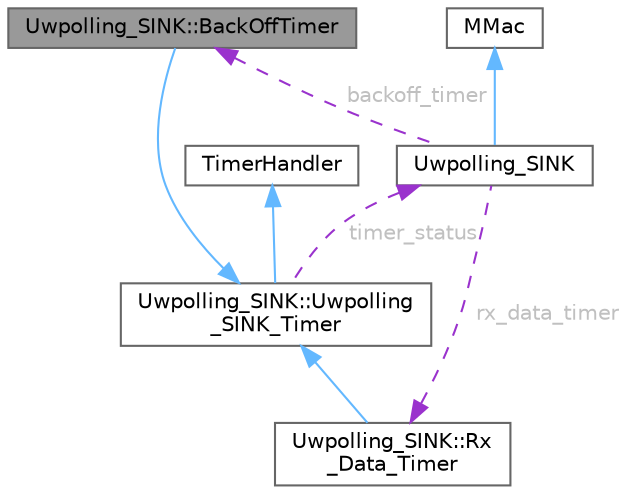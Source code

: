 digraph "Uwpolling_SINK::BackOffTimer"
{
 // LATEX_PDF_SIZE
  bgcolor="transparent";
  edge [fontname=Helvetica,fontsize=10,labelfontname=Helvetica,labelfontsize=10];
  node [fontname=Helvetica,fontsize=10,shape=box,height=0.2,width=0.4];
  Node1 [id="Node000001",label="Uwpolling_SINK::BackOffTimer",height=0.2,width=0.4,color="gray40", fillcolor="grey60", style="filled", fontcolor="black",tooltip="Class (inherited from Uwpolling_SINK_Timer) used to handle the time of backoff of the node before tra..."];
  Node2 -> Node1 [id="edge1_Node000001_Node000002",dir="back",color="steelblue1",style="solid",tooltip=" "];
  Node2 [id="Node000002",label="Uwpolling_SINK::Uwpolling\l_SINK_Timer",height=0.2,width=0.4,color="gray40", fillcolor="white", style="filled",URL="$classUwpolling__SINK_1_1Uwpolling__SINK__Timer.html",tooltip="Class that describes the timer in the SINK."];
  Node3 -> Node2 [id="edge2_Node000002_Node000003",dir="back",color="steelblue1",style="solid",tooltip=" "];
  Node3 [id="Node000003",label="TimerHandler",height=0.2,width=0.4,color="gray40", fillcolor="white", style="filled",tooltip=" "];
  Node4 -> Node2 [id="edge3_Node000002_Node000004",dir="back",color="darkorchid3",style="dashed",tooltip=" ",label=" timer_status",fontcolor="grey" ];
  Node4 [id="Node000004",label="Uwpolling_SINK",height=0.2,width=0.4,color="gray40", fillcolor="white", style="filled",URL="$classUwpolling__SINK.html",tooltip="Class used to represents the UWPOLLING MAC layer of a node."];
  Node5 -> Node4 [id="edge4_Node000004_Node000005",dir="back",color="steelblue1",style="solid",tooltip=" "];
  Node5 [id="Node000005",label="MMac",height=0.2,width=0.4,color="gray40", fillcolor="white", style="filled",tooltip=" "];
  Node1 -> Node4 [id="edge5_Node000004_Node000001",dir="back",color="darkorchid3",style="dashed",tooltip=" ",label=" backoff_timer",fontcolor="grey" ];
  Node6 -> Node4 [id="edge6_Node000004_Node000006",dir="back",color="darkorchid3",style="dashed",tooltip=" ",label=" rx_data_timer",fontcolor="grey" ];
  Node6 [id="Node000006",label="Uwpolling_SINK::Rx\l_Data_Timer",height=0.2,width=0.4,color="gray40", fillcolor="white", style="filled",URL="$classUwpolling__SINK_1_1Rx__Data__Timer.html",tooltip="Class (inherited from Uwpolling_SINK_Timer) used to handle the time in which the NODE wait for the DA..."];
  Node2 -> Node6 [id="edge7_Node000006_Node000002",dir="back",color="steelblue1",style="solid",tooltip=" "];
}
